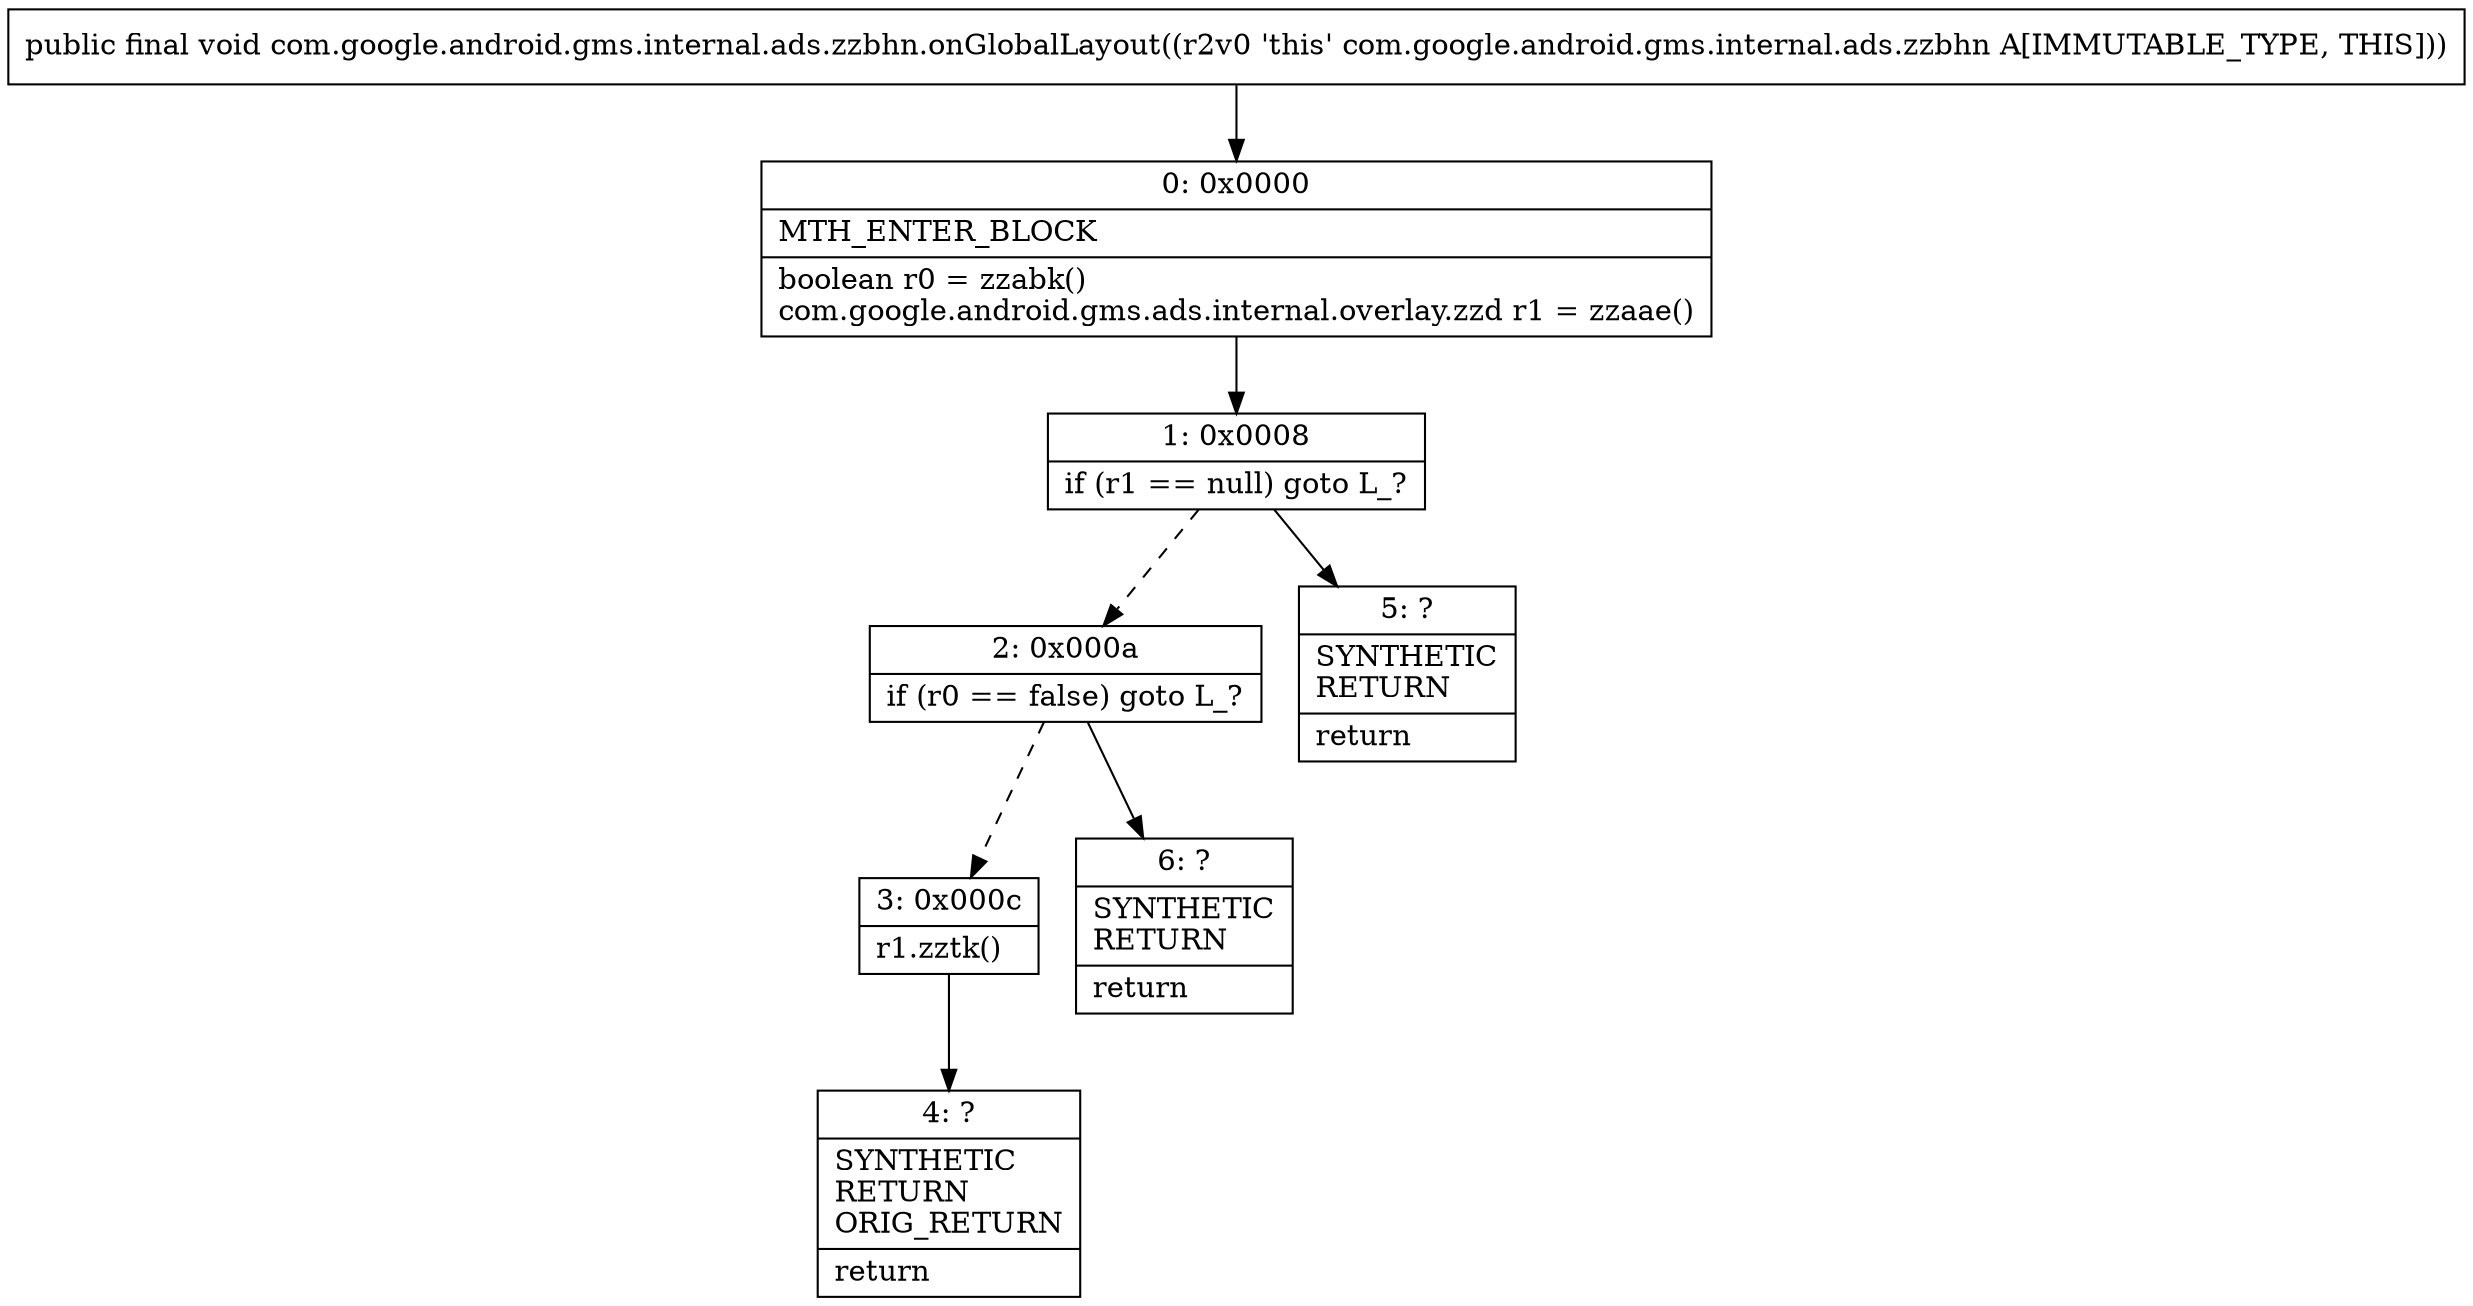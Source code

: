 digraph "CFG forcom.google.android.gms.internal.ads.zzbhn.onGlobalLayout()V" {
Node_0 [shape=record,label="{0\:\ 0x0000|MTH_ENTER_BLOCK\l|boolean r0 = zzabk()\lcom.google.android.gms.ads.internal.overlay.zzd r1 = zzaae()\l}"];
Node_1 [shape=record,label="{1\:\ 0x0008|if (r1 == null) goto L_?\l}"];
Node_2 [shape=record,label="{2\:\ 0x000a|if (r0 == false) goto L_?\l}"];
Node_3 [shape=record,label="{3\:\ 0x000c|r1.zztk()\l}"];
Node_4 [shape=record,label="{4\:\ ?|SYNTHETIC\lRETURN\lORIG_RETURN\l|return\l}"];
Node_5 [shape=record,label="{5\:\ ?|SYNTHETIC\lRETURN\l|return\l}"];
Node_6 [shape=record,label="{6\:\ ?|SYNTHETIC\lRETURN\l|return\l}"];
MethodNode[shape=record,label="{public final void com.google.android.gms.internal.ads.zzbhn.onGlobalLayout((r2v0 'this' com.google.android.gms.internal.ads.zzbhn A[IMMUTABLE_TYPE, THIS])) }"];
MethodNode -> Node_0;
Node_0 -> Node_1;
Node_1 -> Node_2[style=dashed];
Node_1 -> Node_5;
Node_2 -> Node_3[style=dashed];
Node_2 -> Node_6;
Node_3 -> Node_4;
}

